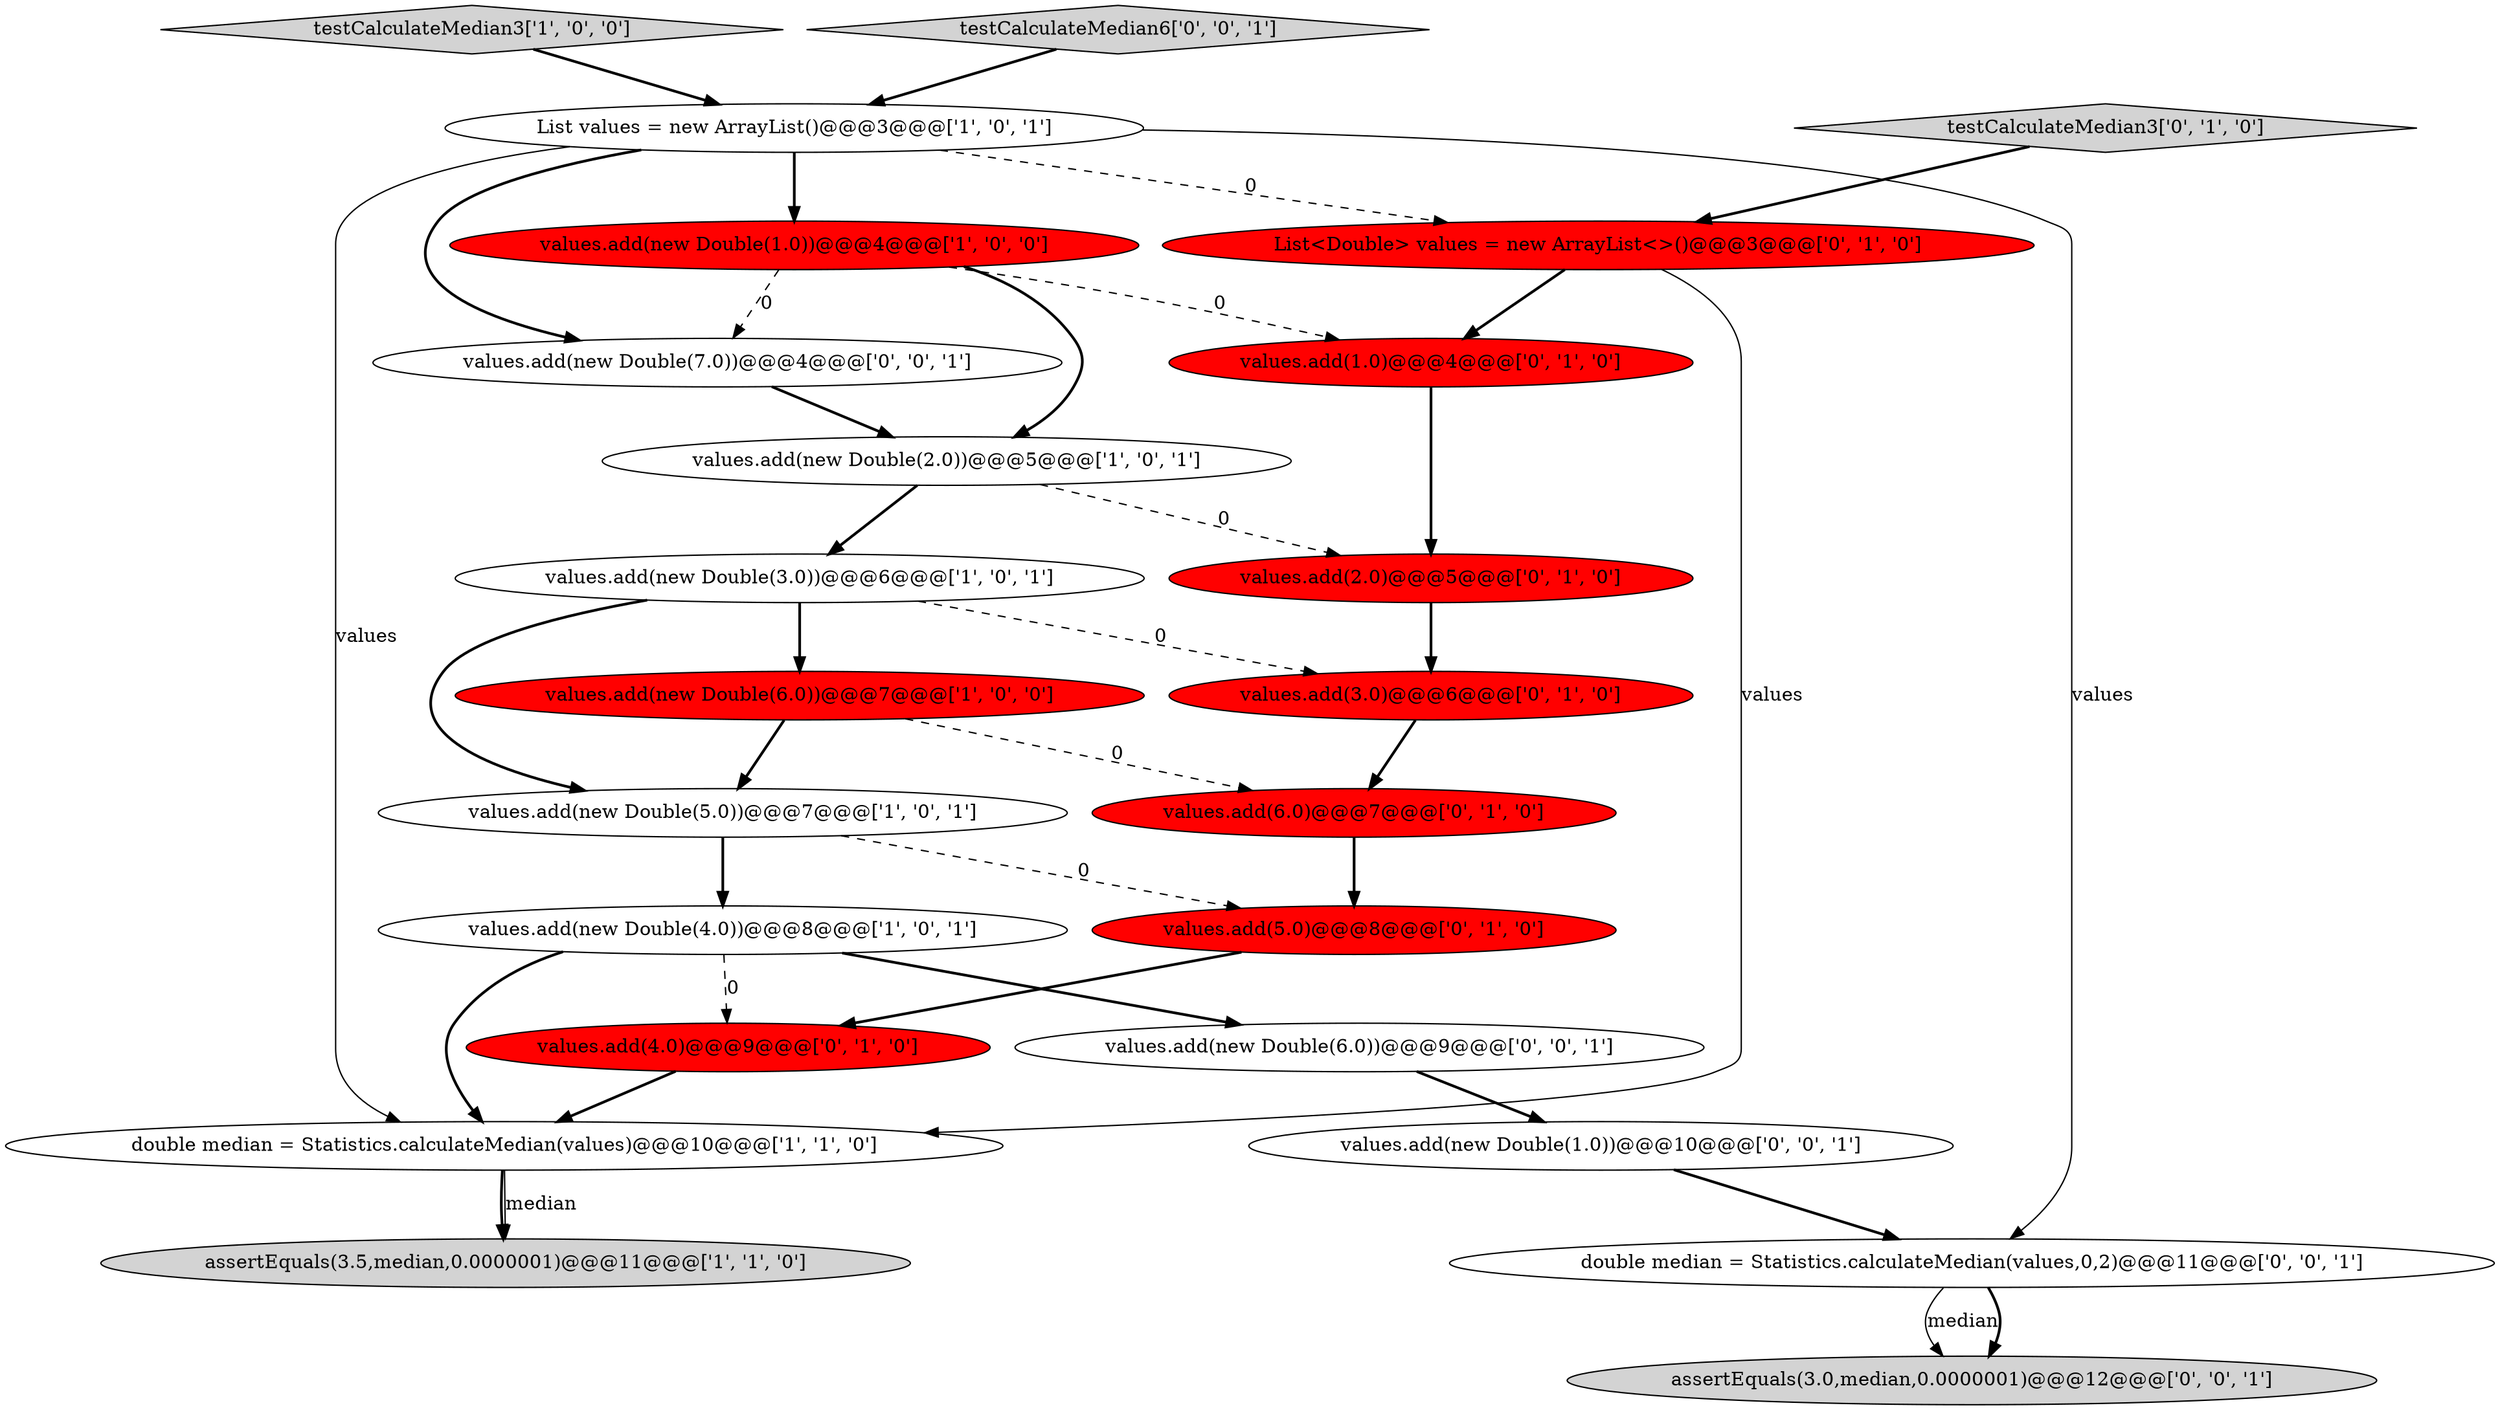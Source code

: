 digraph {
7 [style = filled, label = "assertEquals(3.5,median,0.0000001)@@@11@@@['1', '1', '0']", fillcolor = lightgray, shape = ellipse image = "AAA0AAABBB1BBB"];
12 [style = filled, label = "values.add(2.0)@@@5@@@['0', '1', '0']", fillcolor = red, shape = ellipse image = "AAA1AAABBB2BBB"];
22 [style = filled, label = "values.add(new Double(7.0))@@@4@@@['0', '0', '1']", fillcolor = white, shape = ellipse image = "AAA0AAABBB3BBB"];
2 [style = filled, label = "values.add(new Double(2.0))@@@5@@@['1', '0', '1']", fillcolor = white, shape = ellipse image = "AAA0AAABBB1BBB"];
16 [style = filled, label = "List<Double> values = new ArrayList<>()@@@3@@@['0', '1', '0']", fillcolor = red, shape = ellipse image = "AAA1AAABBB2BBB"];
4 [style = filled, label = "List values = new ArrayList()@@@3@@@['1', '0', '1']", fillcolor = white, shape = ellipse image = "AAA0AAABBB1BBB"];
20 [style = filled, label = "values.add(new Double(6.0))@@@9@@@['0', '0', '1']", fillcolor = white, shape = ellipse image = "AAA0AAABBB3BBB"];
14 [style = filled, label = "values.add(4.0)@@@9@@@['0', '1', '0']", fillcolor = red, shape = ellipse image = "AAA1AAABBB2BBB"];
21 [style = filled, label = "double median = Statistics.calculateMedian(values,0,2)@@@11@@@['0', '0', '1']", fillcolor = white, shape = ellipse image = "AAA0AAABBB3BBB"];
1 [style = filled, label = "values.add(new Double(1.0))@@@4@@@['1', '0', '0']", fillcolor = red, shape = ellipse image = "AAA1AAABBB1BBB"];
10 [style = filled, label = "values.add(3.0)@@@6@@@['0', '1', '0']", fillcolor = red, shape = ellipse image = "AAA1AAABBB2BBB"];
6 [style = filled, label = "values.add(new Double(5.0))@@@7@@@['1', '0', '1']", fillcolor = white, shape = ellipse image = "AAA0AAABBB1BBB"];
8 [style = filled, label = "testCalculateMedian3['1', '0', '0']", fillcolor = lightgray, shape = diamond image = "AAA0AAABBB1BBB"];
5 [style = filled, label = "values.add(new Double(3.0))@@@6@@@['1', '0', '1']", fillcolor = white, shape = ellipse image = "AAA0AAABBB1BBB"];
13 [style = filled, label = "values.add(5.0)@@@8@@@['0', '1', '0']", fillcolor = red, shape = ellipse image = "AAA1AAABBB2BBB"];
18 [style = filled, label = "testCalculateMedian6['0', '0', '1']", fillcolor = lightgray, shape = diamond image = "AAA0AAABBB3BBB"];
15 [style = filled, label = "values.add(1.0)@@@4@@@['0', '1', '0']", fillcolor = red, shape = ellipse image = "AAA1AAABBB2BBB"];
19 [style = filled, label = "assertEquals(3.0,median,0.0000001)@@@12@@@['0', '0', '1']", fillcolor = lightgray, shape = ellipse image = "AAA0AAABBB3BBB"];
3 [style = filled, label = "double median = Statistics.calculateMedian(values)@@@10@@@['1', '1', '0']", fillcolor = white, shape = ellipse image = "AAA0AAABBB1BBB"];
17 [style = filled, label = "testCalculateMedian3['0', '1', '0']", fillcolor = lightgray, shape = diamond image = "AAA0AAABBB2BBB"];
0 [style = filled, label = "values.add(new Double(4.0))@@@8@@@['1', '0', '1']", fillcolor = white, shape = ellipse image = "AAA0AAABBB1BBB"];
9 [style = filled, label = "values.add(new Double(6.0))@@@7@@@['1', '0', '0']", fillcolor = red, shape = ellipse image = "AAA1AAABBB1BBB"];
11 [style = filled, label = "values.add(6.0)@@@7@@@['0', '1', '0']", fillcolor = red, shape = ellipse image = "AAA1AAABBB2BBB"];
23 [style = filled, label = "values.add(new Double(1.0))@@@10@@@['0', '0', '1']", fillcolor = white, shape = ellipse image = "AAA0AAABBB3BBB"];
21->19 [style = solid, label="median"];
0->3 [style = bold, label=""];
14->3 [style = bold, label=""];
16->15 [style = bold, label=""];
3->7 [style = solid, label="median"];
22->2 [style = bold, label=""];
4->16 [style = dashed, label="0"];
5->9 [style = bold, label=""];
21->19 [style = bold, label=""];
1->15 [style = dashed, label="0"];
4->21 [style = solid, label="values"];
6->0 [style = bold, label=""];
1->22 [style = dashed, label="0"];
9->6 [style = bold, label=""];
0->14 [style = dashed, label="0"];
2->12 [style = dashed, label="0"];
12->10 [style = bold, label=""];
6->13 [style = dashed, label="0"];
5->6 [style = bold, label=""];
20->23 [style = bold, label=""];
23->21 [style = bold, label=""];
3->7 [style = bold, label=""];
18->4 [style = bold, label=""];
5->10 [style = dashed, label="0"];
11->13 [style = bold, label=""];
4->3 [style = solid, label="values"];
9->11 [style = dashed, label="0"];
0->20 [style = bold, label=""];
1->2 [style = bold, label=""];
4->1 [style = bold, label=""];
15->12 [style = bold, label=""];
16->3 [style = solid, label="values"];
8->4 [style = bold, label=""];
13->14 [style = bold, label=""];
4->22 [style = bold, label=""];
17->16 [style = bold, label=""];
2->5 [style = bold, label=""];
10->11 [style = bold, label=""];
}
